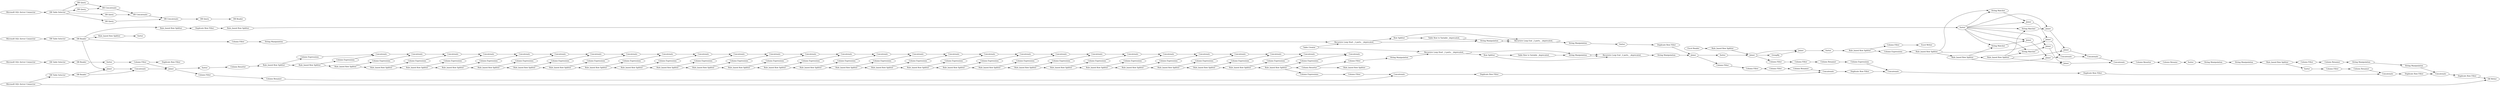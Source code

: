 digraph {
	13 [label="DB Table Selector"]
	104 [label="Column Expressions"]
	126 [label="Duplicate Row Filter"]
	244 [label="DB Table Selector"]
	258 [label="DB Reader"]
	292 [label=Joiner]
	294 [label=Joiner]
	308 [label="String Matcher"]
	312 [label="Rule_based Row Splitter"]
	315 [label=Sorter]
	317 [label="Column Resorter"]
	318 [label="Column Rename"]
	319 [label="Rule_based Row Splitter"]
	320 [label="String Manipulation"]
	321 [label="String Manipulation"]
	324 [label="Column Filter"]
	334 [label="Rule_based Row Splitter"]
	335 [label="Rule_based Row Splitter"]
	336 [label="Rule_based Row Splitter"]
	337 [label=Joiner]
	338 [label=Joiner]
	339 [label="String Matcher"]
	340 [label=Sorter]
	341 [label="String Matcher"]
	342 [label=Joiner]
	343 [label=Joiner]
	344 [label="String Matcher"]
	345 [label=Joiner]
	346 [label=Joiner]
	347 [label=Concatenate]
	348 [label=Concatenate]
	349 [label=Concatenate]
	361 [label="Rule_based Row Splitter"]
	393 [label="DB Reader"]
	394 [label=Sorter]
	400 [label="Table Row to Variable _deprecated_"]
	401 [label="String Manipulation"]
	402 [label="Recursive Loop End _2 ports_ _deprecated_"]
	403 [label="Table Creator"]
	404 [label="String Manipulation"]
	547 [label="Microsoft SQL Server Connector"]
	548 [label="Microsoft SQL Server Connector"]
	549 [label="DB Table Selector"]
	550 [label="DB Query"]
	551 [label="DB Query"]
	552 [label="DB Query"]
	553 [label="DB Query"]
	554 [label="DB Concatenate"]
	555 [label="DB Concatenate"]
	556 [label="DB Concatenate"]
	557 [label="DB Query"]
	558 [label="DB Reader"]
	791 [label=Sorter]
	792 [label="Rule_based Row Splitter"]
	937 [label="Microsoft SQL Server Connector"]
	938 [label="Row Splitter"]
	939 [label="Recursive Loop Start _2 ports_ _deprecated_"]
	941 [label="String Manipulation"]
	942 [label="Column Filter"]
	943 [label="Recursive Loop Start _2 ports_ _deprecated_"]
	944 [label="Table Row to Variable _deprecated_"]
	945 [label="Recursive Loop End _2 ports_ _deprecated_"]
	946 [label="String Manipulation"]
	947 [label="String Manipulation"]
	948 [label="String Manipulation"]
	950 [label="Row Splitter"]
	951 [label=Sorter]
	952 [label="Duplicate Row Filter"]
	953 [label=Joiner]
	954 [label=Sorter]
	956 [label="Excel Reader"]
	957 [label="Rule_based Row Splitter"]
	958 [label=Joiner]
	959 [label=GroupBy]
	960 [label=Joiner]
	961 [label=Sorter]
	963 [label="Column Filter"]
	964 [label="Column Filter"]
	966 [label="Column Filter"]
	996 [label=Joiner]
	998 [label=Joiner]
	999 [label=Concatenate]
	1000 [label=Sorter]
	1001 [label="Column Expressions"]
	1002 [label="Column Resorter"]
	842 [label="Rule_based Row Splitter"]
	843 [label="Rule_based Row Splitter"]
	844 [label=Concatenate]
	845 [label="Column Expressions"]
	846 [label=Concatenate]
	847 [label="Column Expressions"]
	848 [label=Concatenate]
	849 [label=Concatenate]
	850 [label="Column Expressions"]
	851 [label="Column Expressions"]
	852 [label=Concatenate]
	853 [label="Rule_based Row Splitter"]
	854 [label=Concatenate]
	855 [label="Rule_based Row Splitter"]
	856 [label="Column Expressions"]
	857 [label="Column Expressions"]
	858 [label="Column Expressions"]
	859 [label="Rule_based Row Splitter"]
	860 [label="Rule_based Row Splitter"]
	861 [label="Column Expressions"]
	862 [label="Rule_based Row Splitter"]
	863 [label="Rule_based Row Splitter"]
	864 [label=Concatenate]
	865 [label="Column Expressions"]
	866 [label=Concatenate]
	867 [label="Column Expressions"]
	868 [label="Rule_based Row Splitter"]
	869 [label="Rule_based Row Splitter"]
	870 [label="Column Expressions"]
	871 [label=Concatenate]
	872 [label="Rule_based Row Splitter"]
	873 [label="Column Expressions"]
	874 [label="Rule_based Row Splitter"]
	875 [label=Concatenate]
	876 [label="Column Expressions"]
	877 [label="Rule_based Row Splitter"]
	878 [label=Concatenate]
	879 [label="Column Expressions"]
	880 [label="Rule_based Row Splitter"]
	881 [label=Concatenate]
	882 [label="Rule_based Row Splitter"]
	883 [label="Column Expressions"]
	884 [label="Column Expressions"]
	885 [label=Concatenate]
	886 [label="Rule_based Row Splitter"]
	887 [label=Concatenate]
	888 [label="Rule_based Row Splitter"]
	889 [label=Concatenate]
	890 [label="Rule_based Row Splitter"]
	891 [label=Concatenate]
	892 [label="Column Expressions"]
	893 [label=Concatenate]
	894 [label="Column Expressions"]
	895 [label="Column Expressions"]
	896 [label=Concatenate]
	897 [label="Column Expressions"]
	898 [label="Rule_based Row Splitter"]
	899 [label=Concatenate]
	900 [label=Concatenate]
	901 [label=Concatenate]
	902 [label="Column Expressions"]
	903 [label="Rule_based Row Splitter"]
	904 [label="Column Expressions"]
	905 [label=Concatenate]
	907 [label="Rule_based Row Splitter"]
	908 [label="Rule_based Row Splitter"]
	909 [label="Column Expressions"]
	910 [label="Column Expressions"]
	911 [label=Concatenate]
	912 [label="Column Expressions"]
	913 [label=Concatenate]
	914 [label=Concatenate]
	915 [label="Rule_based Row Splitter"]
	916 [label="Column Expressions"]
	917 [label="Rule_based Row Splitter"]
	918 [label="Rule_based Row Splitter"]
	919 [label="Rule_based Row Splitter"]
	920 [label=Concatenate]
	921 [label="Column Expressions"]
	922 [label=Concatenate]
	924 [label="Column Expressions"]
	926 [label="Rule_based Row Splitter"]
	927 [label=Concatenate]
	928 [label="Rule_based Row Splitter"]
	929 [label="Rule_based Row Splitter"]
	930 [label="Column Expressions"]
	1004 [label="Column Resorter"]
	1005 [label="Rule_based Row Splitter"]
	1006 [label="Column Filter"]
	1007 [label="Rule_based Row Splitter"]
	1010 [label=Sorter]
	1011 [label="Column Filter"]
	1014 [label="Column Filter"]
	1015 [label="Column Renamer"]
	1016 [label="Column Renamer"]
	1017 [label="Column Filter"]
	1018 [label="String Manipulation"]
	1019 [label="String Manipulation"]
	1020 [label="Column Filter"]
	1021 [label="Column Filter"]
	1022 [label="Column Renamer"]
	1023 [label="Column Expressions"]
	1024 [label="Column Renamer"]
	1025 [label="Column Filter"]
	1026 [label=Concatenate]
	1027 [label="Column Filter"]
	1028 [label="Duplicate Row Filter"]
	1029 [label="Duplicate Row Filter"]
	1030 [label=Concatenate]
	1031 [label="Duplicate Row Filter"]
	1032 [label=Concatenate]
	1033 [label="Duplicate Row Filter"]
	1034 [label=Concatenate]
	1035 [label="Duplicate Row Filter"]
	1036 [label=Concatenate]
	1037 [label="Duplicate Row Filter"]
	1044 [label="Microsoft SQL Server Connector"]
	1045 [label="DB Table Selector"]
	1046 [label="DB Reader"]
	1047 [label="Excel Writer"]
	1048 [label="DB Writer"]
	1049 [label="Column Renamer"]
	842 -> 843
	842 -> 883
	843 -> 853
	843 -> 870
	844 -> 848
	845 -> 849
	846 -> 889
	847 -> 852
	848 -> 854
	849 -> 914
	850 -> 848
	851 -> 854
	852 -> 885
	853 -> 845
	853 -> 917
	854 -> 846
	855 -> 859
	855 -> 884
	856 -> 887
	857 -> 846
	858 -> 864
	859 -> 858
	859 -> 860
	860 -> 888
	860 -> 867
	861 -> 866
	862 -> 857
	862 -> 872
	863 -> 879
	863 -> 869
	864 -> 844
	865 -> 889
	866 -> 891
	867 -> 844
	868 -> 855
	868 -> 856
	869 -> 890
	869 -> 861
	870 -> 871
	871 -> 849
	872 -> 874
	872 -> 865
	873 -> 878
	874 -> 877
	874 -> 894
	875 -> 852
	876 -> 875
	877 -> 873
	877 -> 863
	878 -> 881
	879 -> 881
	880 -> 882
	880 -> 876
	881 -> 866
	882 -> 842
	882 -> 847
	883 -> 885
	884 -> 887
	885 -> 871
	886 -> 851
	886 -> 862
	887 -> 864
	888 -> 886
	888 -> 850
	889 -> 893
	890 -> 892
	890 -> 880
	891 -> 875
	892 -> 891
	893 -> 878
	894 -> 893
	895 -> 900
	897 -> 896
	898 -> 908
	898 -> 895
	899 -> 896
	900 -> 905
	901 -> 911
	902 -> 927
	903 -> 915
	903 -> 930
	904 -> 899
	905 -> 899
	907 -> 912
	907 -> 918
	908 -> 924
	908 -> 926
	909 -> 911
	910 -> 914
	911 -> 920
	912 -> 913
	913 -> 927
	914 -> 922
	915 -> 909
	915 -> 928
	916 -> 920
	917 -> 910
	917 -> 929
	918 -> 902
	918 -> 898
	919 -> 897
	920 -> 913
	921 -> 922
	922 -> 901
	924 -> 905
	926 -> 919
	926 -> 904
	927 -> 900
	928 -> 907
	928 -> 916
	929 -> 903
	929 -> 921
	930 -> 901
	13 -> 258
	104 -> 334
	126 -> 312
	244 -> 393
	258 -> 792
	258 -> 361
	258 -> 942
	258 -> 996
	292 -> 294
	294 -> 347
	308 -> 292
	312 -> 340
	315 -> 320
	317 -> 318
	318 -> 315
	319 -> 324
	319 -> 1010
	320 -> 321
	321 -> 319
	324 -> 1015
	334 -> 335
	334 -> 294
	334 -> 308
	335 -> 339
	335 -> 337
	335 -> 336
	336 -> 341
	336 -> 342
	336 -> 344
	336 -> 345
	337 -> 347
	338 -> 337
	339 -> 338
	340 -> 341
	340 -> 343
	340 -> 338
	340 -> 339
	340 -> 344
	340 -> 346
	340 -> 308
	340 -> 292
	341 -> 343
	342 -> 348
	343 -> 342
	344 -> 346
	345 -> 349
	346 -> 345
	347 -> 348
	348 -> 349
	349 -> 317
	361 -> 126
	393 -> 394
	394 -> 963
	400 -> 401
	401 -> 402
	401 -> 402
	402 -> 404
	403 -> 939
	403 -> 943
	404 -> 953
	547 -> 13
	548 -> 549
	549 -> 551
	549 -> 550
	549 -> 553
	549 -> 552
	550 -> 554
	551 -> 554
	552 -> 555
	553 -> 556
	554 -> 555
	555 -> 556
	556 -> 557
	557 -> 558
	792 -> 791
	937 -> 244
	938 -> 402
	938 -> 400
	939 -> 938
	939 -> 401
	941 -> 939
	942 -> 946
	943 -> 950
	943 -> 947
	944 -> 947
	945 -> 948
	946 -> 943
	947 -> 945
	947 -> 945
	948 -> 951
	950 -> 944
	950 -> 945
	951 -> 952
	952 -> 953
	953 -> 954
	953 -> 1006
	954 -> 958
	956 -> 957
	957 -> 958
	958 -> 959
	958 -> 966
	958 -> 960
	959 -> 960
	960 -> 961
	961 -> 1007
	963 -> 998
	963 -> 1037
	964 -> 941
	966 -> 1020
	996 -> 999
	998 -> 1000
	998 -> 1011
	999 -> 998
	1000 -> 1002
	1001 -> 1027
	1002 -> 868
	919 -> 1001
	919 -> 1004
	1004 -> 1005
	1004 -> 964
	1006 -> 1021
	1007 -> 1014
	1007 -> 104
	1010 -> 1017
	1011 -> 1049
	1014 -> 1047
	1015 -> 1018
	1016 -> 1034
	1017 -> 1016
	1018 -> 1019
	1019 -> 1036
	1020 -> 1022
	1021 -> 1025
	1022 -> 1023
	1023 -> 1032
	1024 -> 1030
	1025 -> 1024
	1026 -> 1028
	1027 -> 1026
	1028 -> 1030
	1029 -> 1032
	1030 -> 1029
	1031 -> 1034
	1032 -> 1031
	1033 -> 1036
	1034 -> 1033
	1035 -> 1048
	1036 -> 1035
	1044 -> 1045
	1044 -> 1048
	1045 -> 1046
	1046 -> 999
	1046 -> 996
	1049 -> 1026
	rankdir=LR
}
